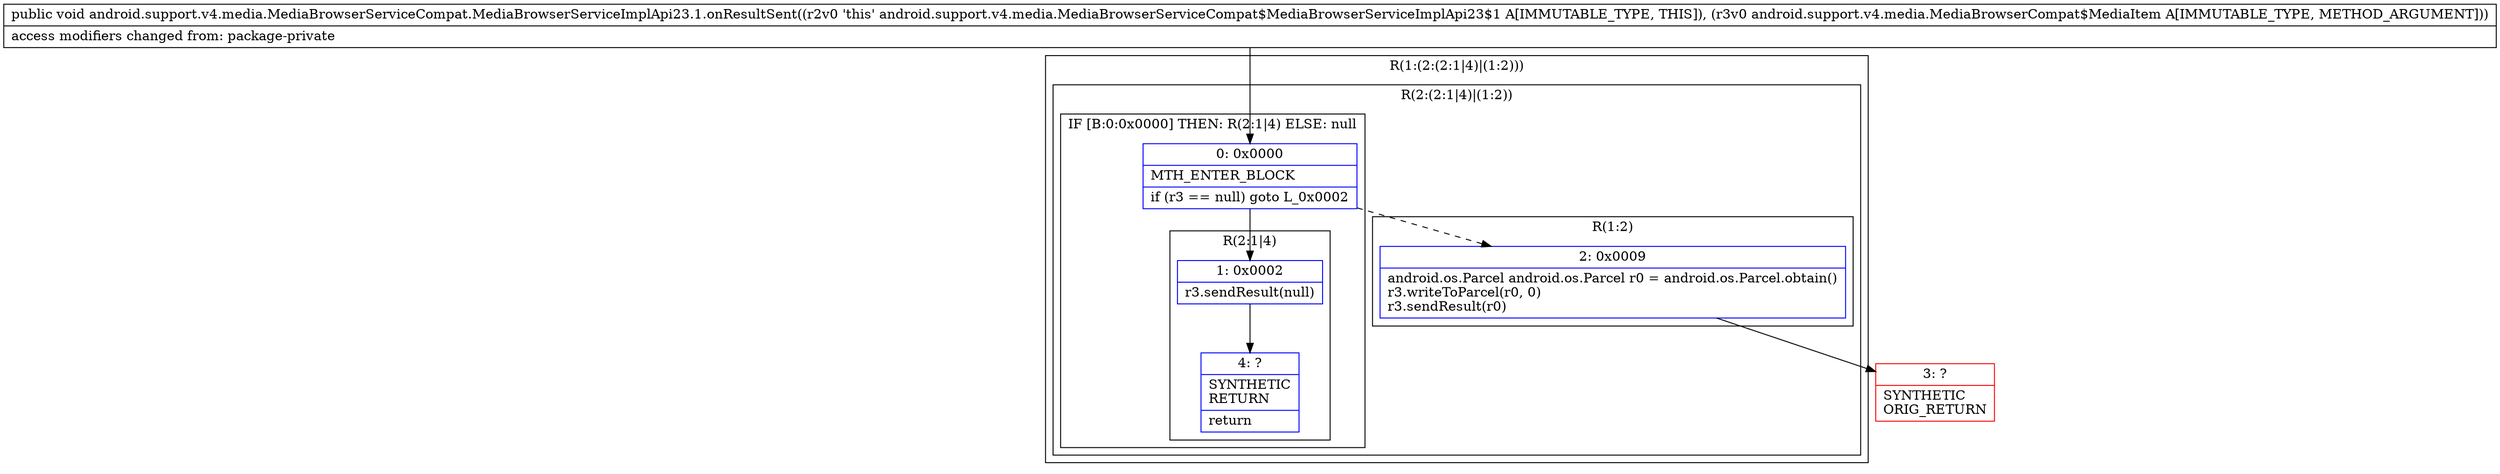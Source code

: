 digraph "CFG forandroid.support.v4.media.MediaBrowserServiceCompat.MediaBrowserServiceImplApi23.1.onResultSent(Landroid\/support\/v4\/media\/MediaBrowserCompat$MediaItem;)V" {
subgraph cluster_Region_1196203159 {
label = "R(1:(2:(2:1|4)|(1:2)))";
node [shape=record,color=blue];
subgraph cluster_Region_437805710 {
label = "R(2:(2:1|4)|(1:2))";
node [shape=record,color=blue];
subgraph cluster_IfRegion_1049039434 {
label = "IF [B:0:0x0000] THEN: R(2:1|4) ELSE: null";
node [shape=record,color=blue];
Node_0 [shape=record,label="{0\:\ 0x0000|MTH_ENTER_BLOCK\l|if (r3 == null) goto L_0x0002\l}"];
subgraph cluster_Region_1805562427 {
label = "R(2:1|4)";
node [shape=record,color=blue];
Node_1 [shape=record,label="{1\:\ 0x0002|r3.sendResult(null)\l}"];
Node_4 [shape=record,label="{4\:\ ?|SYNTHETIC\lRETURN\l|return\l}"];
}
}
subgraph cluster_Region_1366297796 {
label = "R(1:2)";
node [shape=record,color=blue];
Node_2 [shape=record,label="{2\:\ 0x0009|android.os.Parcel android.os.Parcel r0 = android.os.Parcel.obtain()\lr3.writeToParcel(r0, 0)\lr3.sendResult(r0)\l}"];
}
}
}
Node_3 [shape=record,color=red,label="{3\:\ ?|SYNTHETIC\lORIG_RETURN\l}"];
MethodNode[shape=record,label="{public void android.support.v4.media.MediaBrowserServiceCompat.MediaBrowserServiceImplApi23.1.onResultSent((r2v0 'this' android.support.v4.media.MediaBrowserServiceCompat$MediaBrowserServiceImplApi23$1 A[IMMUTABLE_TYPE, THIS]), (r3v0 android.support.v4.media.MediaBrowserCompat$MediaItem A[IMMUTABLE_TYPE, METHOD_ARGUMENT]))  | access modifiers changed from: package\-private\l}"];
MethodNode -> Node_0;
Node_0 -> Node_1;
Node_0 -> Node_2[style=dashed];
Node_1 -> Node_4;
Node_2 -> Node_3;
}

